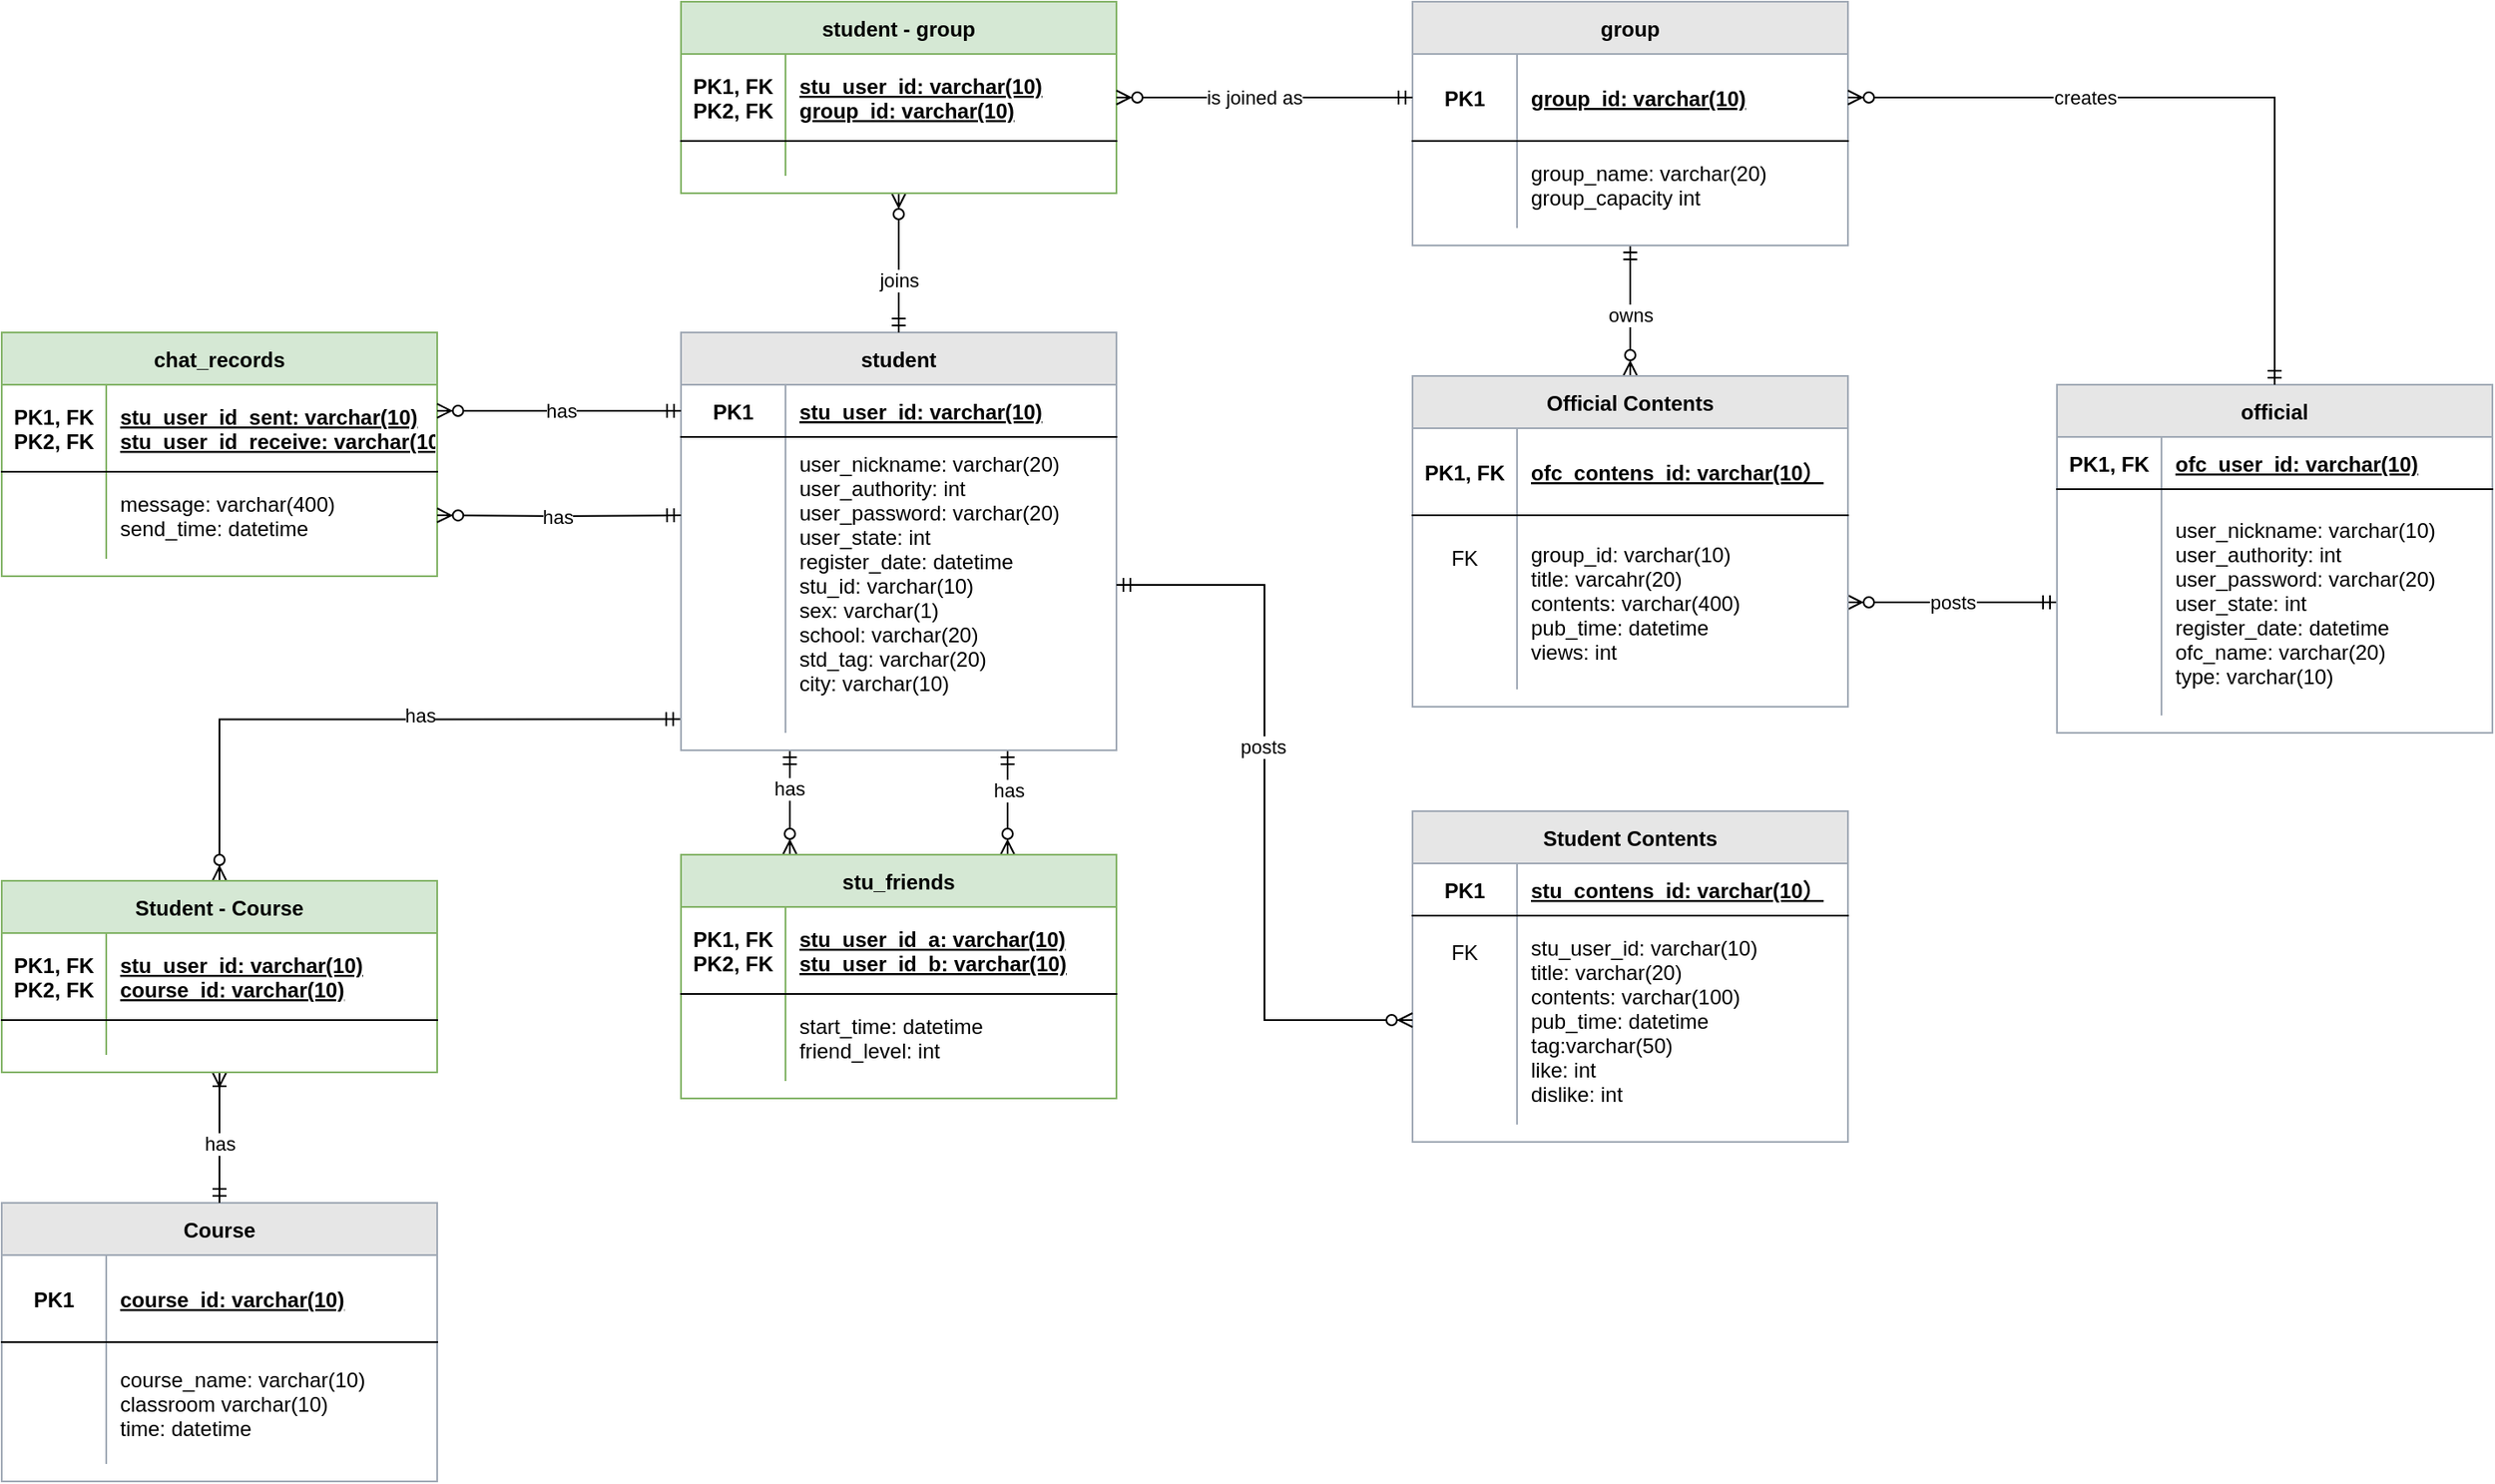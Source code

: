 <mxfile version="14.6.13" type="github">
  <diagram id="R2lEEEUBdFMjLlhIrx00" name="Page-1">
    <mxGraphModel dx="1730" dy="913" grid="1" gridSize="10" guides="1" tooltips="1" connect="1" arrows="1" fold="1" page="1" pageScale="1" pageWidth="850" pageHeight="1100" math="0" shadow="0" extFonts="Permanent Marker^https://fonts.googleapis.com/css?family=Permanent+Marker">
      <root>
        <mxCell id="0" />
        <mxCell id="1" parent="0" />
        <mxCell id="JDrKlLf_pMtbPRxOXHw8-8" style="edgeStyle=orthogonalEdgeStyle;rounded=0;orthogonalLoop=1;jettySize=auto;html=1;exitX=0.25;exitY=1;exitDx=0;exitDy=0;entryX=0.25;entryY=0;entryDx=0;entryDy=0;startArrow=ERmandOne;startFill=0;endArrow=ERzeroToMany;endFill=1;" edge="1" parent="1" source="JDrKlLf_pMtbPRxOXHw8-12" target="JDrKlLf_pMtbPRxOXHw8-28">
          <mxGeometry relative="1" as="geometry" />
        </mxCell>
        <mxCell id="JDrKlLf_pMtbPRxOXHw8-9" value="has" style="edgeLabel;html=1;align=center;verticalAlign=middle;resizable=0;points=[];" vertex="1" connectable="0" parent="JDrKlLf_pMtbPRxOXHw8-8">
          <mxGeometry x="-0.325" y="-1" relative="1" as="geometry">
            <mxPoint y="1" as="offset" />
          </mxGeometry>
        </mxCell>
        <mxCell id="JDrKlLf_pMtbPRxOXHw8-10" style="edgeStyle=orthogonalEdgeStyle;rounded=0;orthogonalLoop=1;jettySize=auto;html=1;exitX=0.75;exitY=1;exitDx=0;exitDy=0;entryX=0.75;entryY=0;entryDx=0;entryDy=0;startArrow=ERmandOne;startFill=0;endArrow=ERzeroToMany;endFill=1;" edge="1" parent="1" source="JDrKlLf_pMtbPRxOXHw8-12" target="JDrKlLf_pMtbPRxOXHw8-28">
          <mxGeometry relative="1" as="geometry" />
        </mxCell>
        <mxCell id="JDrKlLf_pMtbPRxOXHw8-11" value="has" style="edgeLabel;html=1;align=center;verticalAlign=middle;resizable=0;points=[];" vertex="1" connectable="0" parent="JDrKlLf_pMtbPRxOXHw8-10">
          <mxGeometry x="-0.285" relative="1" as="geometry">
            <mxPoint y="1" as="offset" />
          </mxGeometry>
        </mxCell>
        <mxCell id="JDrKlLf_pMtbPRxOXHw8-12" value="student" style="shape=table;startSize=30;container=1;collapsible=1;childLayout=tableLayout;fixedRows=1;rowLines=0;fontStyle=1;align=center;resizeLast=1;swimlaneFillColor=#ffffff;strokeColor=#A0A9B5;fillColor=#E6E6E6;" vertex="1" parent="1">
          <mxGeometry x="570" y="800" width="250" height="240.0" as="geometry" />
        </mxCell>
        <mxCell id="JDrKlLf_pMtbPRxOXHw8-13" value="" style="shape=partialRectangle;collapsible=0;dropTarget=0;pointerEvents=0;fillColor=none;points=[[0,0.5],[1,0.5]];portConstraint=eastwest;top=0;left=0;right=0;bottom=1;" vertex="1" parent="JDrKlLf_pMtbPRxOXHw8-12">
          <mxGeometry y="30" width="250" height="30" as="geometry" />
        </mxCell>
        <mxCell id="JDrKlLf_pMtbPRxOXHw8-14" value="PK1" style="shape=partialRectangle;overflow=hidden;connectable=0;fillColor=none;top=0;left=0;bottom=0;right=0;fontStyle=1;" vertex="1" parent="JDrKlLf_pMtbPRxOXHw8-13">
          <mxGeometry width="60" height="30" as="geometry" />
        </mxCell>
        <mxCell id="JDrKlLf_pMtbPRxOXHw8-15" value="stu_user_id: varchar(10)" style="shape=partialRectangle;overflow=hidden;connectable=0;fillColor=none;top=0;left=0;bottom=0;right=0;align=left;spacingLeft=6;fontStyle=5;" vertex="1" parent="JDrKlLf_pMtbPRxOXHw8-13">
          <mxGeometry x="60" width="190" height="30" as="geometry" />
        </mxCell>
        <mxCell id="JDrKlLf_pMtbPRxOXHw8-16" value="" style="shape=partialRectangle;collapsible=0;dropTarget=0;pointerEvents=0;fillColor=none;points=[[0,0.5],[1,0.5]];portConstraint=eastwest;top=0;left=0;right=0;bottom=0;" vertex="1" parent="JDrKlLf_pMtbPRxOXHw8-12">
          <mxGeometry y="60" width="250" height="170" as="geometry" />
        </mxCell>
        <mxCell id="JDrKlLf_pMtbPRxOXHw8-17" value="" style="shape=partialRectangle;overflow=hidden;connectable=0;fillColor=none;top=0;left=0;bottom=0;right=0;" vertex="1" parent="JDrKlLf_pMtbPRxOXHw8-16">
          <mxGeometry width="60" height="170" as="geometry" />
        </mxCell>
        <mxCell id="JDrKlLf_pMtbPRxOXHw8-18" value="user_nickname: varchar(20)&#xa;user_authority: int&#xa;user_password: varchar(20)&#xa;user_state: int&#xa;register_date: datetime&#xa;stu_id: varchar(10)&#xa;sex: varchar(1)&#xa;school: varchar(20)&#xa;std_tag: varchar(20)&#xa;city: varchar(10)&#xa;" style="shape=partialRectangle;overflow=hidden;connectable=0;fillColor=none;top=0;left=0;bottom=0;right=0;align=left;spacingLeft=6;" vertex="1" parent="JDrKlLf_pMtbPRxOXHw8-16">
          <mxGeometry x="60" width="190" height="170" as="geometry" />
        </mxCell>
        <mxCell id="JDrKlLf_pMtbPRxOXHw8-19" style="edgeStyle=orthogonalEdgeStyle;rounded=0;orthogonalLoop=1;jettySize=auto;html=1;exitX=0;exitY=0.5;exitDx=0;exitDy=0;entryX=1;entryY=0.5;entryDx=0;entryDy=0;fontSize=11;startArrow=ERmandOne;startFill=0;endArrow=ERzeroToMany;endFill=1;" edge="1" parent="1" source="JDrKlLf_pMtbPRxOXHw8-25" target="JDrKlLf_pMtbPRxOXHw8-61">
          <mxGeometry relative="1" as="geometry" />
        </mxCell>
        <mxCell id="JDrKlLf_pMtbPRxOXHw8-119" value="posts" style="edgeLabel;html=1;align=center;verticalAlign=middle;resizable=0;points=[];" vertex="1" connectable="0" parent="JDrKlLf_pMtbPRxOXHw8-19">
          <mxGeometry x="-0.11" relative="1" as="geometry">
            <mxPoint x="-7" as="offset" />
          </mxGeometry>
        </mxCell>
        <mxCell id="JDrKlLf_pMtbPRxOXHw8-21" value="official" style="shape=table;startSize=30;container=1;collapsible=1;childLayout=tableLayout;fixedRows=1;rowLines=0;fontStyle=1;align=center;resizeLast=1;swimlaneFillColor=#ffffff;strokeColor=#A0A9B5;fillColor=#E6E6E6;" vertex="1" parent="1">
          <mxGeometry x="1360" y="830" width="250" height="200.0" as="geometry" />
        </mxCell>
        <mxCell id="JDrKlLf_pMtbPRxOXHw8-22" value="" style="shape=partialRectangle;collapsible=0;dropTarget=0;pointerEvents=0;fillColor=none;points=[[0,0.5],[1,0.5]];portConstraint=eastwest;top=0;left=0;right=0;bottom=1;" vertex="1" parent="JDrKlLf_pMtbPRxOXHw8-21">
          <mxGeometry y="30" width="250" height="30" as="geometry" />
        </mxCell>
        <mxCell id="JDrKlLf_pMtbPRxOXHw8-23" value="PK1, FK" style="shape=partialRectangle;overflow=hidden;connectable=0;fillColor=none;top=0;left=0;bottom=0;right=0;fontStyle=1;" vertex="1" parent="JDrKlLf_pMtbPRxOXHw8-22">
          <mxGeometry width="60.0" height="30" as="geometry" />
        </mxCell>
        <mxCell id="JDrKlLf_pMtbPRxOXHw8-24" value="ofc_user_id: varchar(10)" style="shape=partialRectangle;overflow=hidden;connectable=0;fillColor=none;top=0;left=0;bottom=0;right=0;align=left;spacingLeft=6;fontStyle=5;" vertex="1" parent="JDrKlLf_pMtbPRxOXHw8-22">
          <mxGeometry x="60.0" width="190.0" height="30" as="geometry" />
        </mxCell>
        <mxCell id="JDrKlLf_pMtbPRxOXHw8-25" value="" style="shape=partialRectangle;collapsible=0;dropTarget=0;pointerEvents=0;fillColor=none;points=[[0,0.5],[1,0.5]];portConstraint=eastwest;top=0;left=0;right=0;bottom=0;" vertex="1" parent="JDrKlLf_pMtbPRxOXHw8-21">
          <mxGeometry y="60" width="250" height="130" as="geometry" />
        </mxCell>
        <mxCell id="JDrKlLf_pMtbPRxOXHw8-26" value="" style="shape=partialRectangle;overflow=hidden;connectable=0;fillColor=none;top=0;left=0;bottom=0;right=0;" vertex="1" parent="JDrKlLf_pMtbPRxOXHw8-25">
          <mxGeometry width="60.0" height="130" as="geometry" />
        </mxCell>
        <mxCell id="JDrKlLf_pMtbPRxOXHw8-27" value="user_nickname: varchar(10) &#xa;user_authority: int&#xa;user_password: varchar(20)&#xa;user_state: int&#xa;register_date: datetime&#xa;ofc_name: varchar(20)&#xa;type: varchar(10)" style="shape=partialRectangle;overflow=hidden;connectable=0;fillColor=none;top=0;left=0;bottom=0;right=0;align=left;spacingLeft=6;" vertex="1" parent="JDrKlLf_pMtbPRxOXHw8-25">
          <mxGeometry x="60.0" width="190.0" height="130" as="geometry" />
        </mxCell>
        <mxCell id="JDrKlLf_pMtbPRxOXHw8-28" value="stu_friends" style="shape=table;startSize=30;container=1;collapsible=1;childLayout=tableLayout;fixedRows=1;rowLines=0;fontStyle=1;align=center;resizeLast=1;swimlaneFillColor=#ffffff;strokeColor=#82b366;fillColor=#d5e8d4;" vertex="1" parent="1">
          <mxGeometry x="570" y="1100" width="250" height="140.0" as="geometry" />
        </mxCell>
        <mxCell id="JDrKlLf_pMtbPRxOXHw8-29" value="" style="shape=partialRectangle;collapsible=0;dropTarget=0;pointerEvents=0;fillColor=none;points=[[0,0.5],[1,0.5]];portConstraint=eastwest;top=0;left=0;right=0;bottom=1;" vertex="1" parent="JDrKlLf_pMtbPRxOXHw8-28">
          <mxGeometry y="30" width="250" height="50" as="geometry" />
        </mxCell>
        <mxCell id="JDrKlLf_pMtbPRxOXHw8-30" value="PK1, FK&#xa;PK2, FK" style="shape=partialRectangle;overflow=hidden;connectable=0;fillColor=none;top=0;left=0;bottom=0;right=0;fontStyle=1;" vertex="1" parent="JDrKlLf_pMtbPRxOXHw8-29">
          <mxGeometry width="60" height="50" as="geometry" />
        </mxCell>
        <mxCell id="JDrKlLf_pMtbPRxOXHw8-31" value="stu_user_id_a: varchar(10)&#xa;stu_user_id_b: varchar(10)" style="shape=partialRectangle;overflow=hidden;connectable=0;fillColor=none;top=0;left=0;bottom=0;right=0;align=left;spacingLeft=6;fontStyle=5;" vertex="1" parent="JDrKlLf_pMtbPRxOXHw8-29">
          <mxGeometry x="60" width="190" height="50" as="geometry" />
        </mxCell>
        <mxCell id="JDrKlLf_pMtbPRxOXHw8-32" value="" style="shape=partialRectangle;collapsible=0;dropTarget=0;pointerEvents=0;fillColor=none;points=[[0,0.5],[1,0.5]];portConstraint=eastwest;top=0;left=0;right=0;bottom=0;" vertex="1" parent="JDrKlLf_pMtbPRxOXHw8-28">
          <mxGeometry y="80" width="250" height="50" as="geometry" />
        </mxCell>
        <mxCell id="JDrKlLf_pMtbPRxOXHw8-33" value="" style="shape=partialRectangle;overflow=hidden;connectable=0;fillColor=none;top=0;left=0;bottom=0;right=0;" vertex="1" parent="JDrKlLf_pMtbPRxOXHw8-32">
          <mxGeometry width="60" height="50" as="geometry" />
        </mxCell>
        <mxCell id="JDrKlLf_pMtbPRxOXHw8-34" value="start_time: datetime&#xa;friend_level: int" style="shape=partialRectangle;overflow=hidden;connectable=0;fillColor=none;top=0;left=0;bottom=0;right=0;align=left;spacingLeft=6;" vertex="1" parent="JDrKlLf_pMtbPRxOXHw8-32">
          <mxGeometry x="60" width="190" height="50" as="geometry" />
        </mxCell>
        <mxCell id="JDrKlLf_pMtbPRxOXHw8-109" style="edgeStyle=orthogonalEdgeStyle;rounded=0;orthogonalLoop=1;jettySize=auto;html=1;exitX=0.5;exitY=1;exitDx=0;exitDy=0;entryX=0.5;entryY=0;entryDx=0;entryDy=0;startArrow=ERmandOne;startFill=0;endArrow=ERzeroToMany;endFill=1;" edge="1" parent="1" source="JDrKlLf_pMtbPRxOXHw8-35" target="JDrKlLf_pMtbPRxOXHw8-57">
          <mxGeometry relative="1" as="geometry" />
        </mxCell>
        <mxCell id="JDrKlLf_pMtbPRxOXHw8-112" value="owns" style="edgeLabel;html=1;align=center;verticalAlign=middle;resizable=0;points=[];" vertex="1" connectable="0" parent="JDrKlLf_pMtbPRxOXHw8-109">
          <mxGeometry x="-0.259" y="-2" relative="1" as="geometry">
            <mxPoint x="2" y="12" as="offset" />
          </mxGeometry>
        </mxCell>
        <mxCell id="JDrKlLf_pMtbPRxOXHw8-35" value="group" style="shape=table;startSize=30;container=1;collapsible=1;childLayout=tableLayout;fixedRows=1;rowLines=0;fontStyle=1;align=center;resizeLast=1;swimlaneFillColor=#ffffff;strokeColor=#A0A9B5;fillColor=#E6E6E6;" vertex="1" parent="1">
          <mxGeometry x="990" y="610" width="250" height="140.0" as="geometry" />
        </mxCell>
        <mxCell id="JDrKlLf_pMtbPRxOXHw8-36" value="" style="shape=partialRectangle;collapsible=0;dropTarget=0;pointerEvents=0;fillColor=none;points=[[0,0.5],[1,0.5]];portConstraint=eastwest;top=0;left=0;right=0;bottom=1;" vertex="1" parent="JDrKlLf_pMtbPRxOXHw8-35">
          <mxGeometry y="30" width="250" height="50" as="geometry" />
        </mxCell>
        <mxCell id="JDrKlLf_pMtbPRxOXHw8-37" value="PK1" style="shape=partialRectangle;overflow=hidden;connectable=0;fillColor=none;top=0;left=0;bottom=0;right=0;fontStyle=1;" vertex="1" parent="JDrKlLf_pMtbPRxOXHw8-36">
          <mxGeometry width="60" height="50" as="geometry" />
        </mxCell>
        <mxCell id="JDrKlLf_pMtbPRxOXHw8-38" value="group_id: varchar(10)" style="shape=partialRectangle;overflow=hidden;connectable=0;fillColor=none;top=0;left=0;bottom=0;right=0;align=left;spacingLeft=6;fontStyle=5;" vertex="1" parent="JDrKlLf_pMtbPRxOXHw8-36">
          <mxGeometry x="60" width="190" height="50" as="geometry" />
        </mxCell>
        <mxCell id="JDrKlLf_pMtbPRxOXHw8-39" value="" style="shape=partialRectangle;collapsible=0;dropTarget=0;pointerEvents=0;fillColor=none;points=[[0,0.5],[1,0.5]];portConstraint=eastwest;top=0;left=0;right=0;bottom=0;" vertex="1" parent="JDrKlLf_pMtbPRxOXHw8-35">
          <mxGeometry y="80" width="250" height="50" as="geometry" />
        </mxCell>
        <mxCell id="JDrKlLf_pMtbPRxOXHw8-40" value="" style="shape=partialRectangle;overflow=hidden;connectable=0;fillColor=none;top=0;left=0;bottom=0;right=0;" vertex="1" parent="JDrKlLf_pMtbPRxOXHw8-39">
          <mxGeometry width="60" height="50" as="geometry" />
        </mxCell>
        <mxCell id="JDrKlLf_pMtbPRxOXHw8-41" value="group_name: varchar(20)&#xa;group_capacity int" style="shape=partialRectangle;overflow=hidden;connectable=0;fillColor=none;top=0;left=0;bottom=0;right=0;align=left;spacingLeft=6;" vertex="1" parent="JDrKlLf_pMtbPRxOXHw8-39">
          <mxGeometry x="60" width="190" height="50" as="geometry" />
        </mxCell>
        <mxCell id="JDrKlLf_pMtbPRxOXHw8-50" value="Student Contents" style="shape=table;startSize=30;container=1;collapsible=1;childLayout=tableLayout;fixedRows=1;rowLines=0;fontStyle=1;align=center;resizeLast=1;swimlaneFillColor=#ffffff;strokeColor=#A0A9B5;fillColor=#E6E6E6;" vertex="1" parent="1">
          <mxGeometry x="990" y="1075" width="250" height="190.0" as="geometry" />
        </mxCell>
        <mxCell id="JDrKlLf_pMtbPRxOXHw8-51" value="" style="shape=partialRectangle;collapsible=0;dropTarget=0;pointerEvents=0;fillColor=none;points=[[0,0.5],[1,0.5]];portConstraint=eastwest;top=0;left=0;right=0;bottom=1;" vertex="1" parent="JDrKlLf_pMtbPRxOXHw8-50">
          <mxGeometry y="30" width="250" height="30" as="geometry" />
        </mxCell>
        <mxCell id="JDrKlLf_pMtbPRxOXHw8-52" value="PK1" style="shape=partialRectangle;overflow=hidden;connectable=0;fillColor=none;top=0;left=0;bottom=0;right=0;fontStyle=1;" vertex="1" parent="JDrKlLf_pMtbPRxOXHw8-51">
          <mxGeometry width="60.0" height="30" as="geometry" />
        </mxCell>
        <mxCell id="JDrKlLf_pMtbPRxOXHw8-53" value="stu_contens_id: varchar(10）" style="shape=partialRectangle;overflow=hidden;connectable=0;fillColor=none;top=0;left=0;bottom=0;right=0;align=left;spacingLeft=6;fontStyle=5;" vertex="1" parent="JDrKlLf_pMtbPRxOXHw8-51">
          <mxGeometry x="60.0" width="190.0" height="30" as="geometry" />
        </mxCell>
        <mxCell id="JDrKlLf_pMtbPRxOXHw8-54" value="" style="shape=partialRectangle;collapsible=0;dropTarget=0;pointerEvents=0;fillColor=none;points=[[0,0.5],[1,0.5]];portConstraint=eastwest;top=0;left=0;right=0;bottom=0;" vertex="1" parent="JDrKlLf_pMtbPRxOXHw8-50">
          <mxGeometry y="60" width="250" height="120" as="geometry" />
        </mxCell>
        <mxCell id="JDrKlLf_pMtbPRxOXHw8-55" value="FK" style="shape=partialRectangle;overflow=hidden;connectable=0;fillColor=none;top=0;left=0;bottom=0;right=0;spacingTop=-79;" vertex="1" parent="JDrKlLf_pMtbPRxOXHw8-54">
          <mxGeometry width="60.0" height="120" as="geometry" />
        </mxCell>
        <mxCell id="JDrKlLf_pMtbPRxOXHw8-56" value="stu_user_id: varchar(10)&#xa;title: varchar(20)&#xa;contents: varchar(100)&#xa;pub_time: datetime&#xa;tag:varchar(50)&#xa;like: int&#xa;dislike: int" style="shape=partialRectangle;overflow=hidden;connectable=0;fillColor=none;top=0;left=0;bottom=0;right=0;align=left;spacingLeft=6;" vertex="1" parent="JDrKlLf_pMtbPRxOXHw8-54">
          <mxGeometry x="60.0" width="190.0" height="120" as="geometry" />
        </mxCell>
        <mxCell id="JDrKlLf_pMtbPRxOXHw8-57" value="Official Contents" style="shape=table;startSize=30;container=1;collapsible=1;childLayout=tableLayout;fixedRows=1;rowLines=0;fontStyle=1;align=center;resizeLast=1;swimlaneFillColor=#ffffff;strokeColor=#A0A9B5;fillColor=#E6E6E6;" vertex="1" parent="1">
          <mxGeometry x="990" y="825" width="250" height="190.0" as="geometry" />
        </mxCell>
        <mxCell id="JDrKlLf_pMtbPRxOXHw8-58" value="" style="shape=partialRectangle;collapsible=0;dropTarget=0;pointerEvents=0;fillColor=none;points=[[0,0.5],[1,0.5]];portConstraint=eastwest;top=0;left=0;right=0;bottom=1;" vertex="1" parent="JDrKlLf_pMtbPRxOXHw8-57">
          <mxGeometry y="30" width="250" height="50" as="geometry" />
        </mxCell>
        <mxCell id="JDrKlLf_pMtbPRxOXHw8-59" value="PK1, FK" style="shape=partialRectangle;overflow=hidden;connectable=0;fillColor=none;top=0;left=0;bottom=0;right=0;fontStyle=1;" vertex="1" parent="JDrKlLf_pMtbPRxOXHw8-58">
          <mxGeometry width="60.0" height="50" as="geometry" />
        </mxCell>
        <mxCell id="JDrKlLf_pMtbPRxOXHw8-60" value="ofc_contens_id: varchar(10）" style="shape=partialRectangle;overflow=hidden;connectable=0;fillColor=none;top=0;left=0;bottom=0;right=0;align=left;spacingLeft=6;fontStyle=5;" vertex="1" parent="JDrKlLf_pMtbPRxOXHw8-58">
          <mxGeometry x="60.0" width="190.0" height="50" as="geometry" />
        </mxCell>
        <mxCell id="JDrKlLf_pMtbPRxOXHw8-61" value="" style="shape=partialRectangle;collapsible=0;dropTarget=0;pointerEvents=0;fillColor=none;points=[[0,0.5],[1,0.5]];portConstraint=eastwest;top=0;left=0;right=0;bottom=0;" vertex="1" parent="JDrKlLf_pMtbPRxOXHw8-57">
          <mxGeometry y="80" width="250" height="100" as="geometry" />
        </mxCell>
        <mxCell id="JDrKlLf_pMtbPRxOXHw8-62" value="FK" style="shape=partialRectangle;overflow=hidden;connectable=0;fillColor=none;top=0;left=0;bottom=0;right=0;verticalAlign=top;spacingTop=11;" vertex="1" parent="JDrKlLf_pMtbPRxOXHw8-61">
          <mxGeometry width="60.0" height="100" as="geometry" />
        </mxCell>
        <mxCell id="JDrKlLf_pMtbPRxOXHw8-63" value="group_id: varchar(10)&#xa;title: varcahr(20)&#xa;contents: varchar(400)&#xa;pub_time: datetime&#xa;views: int" style="shape=partialRectangle;overflow=hidden;connectable=0;fillColor=none;top=0;left=0;bottom=0;right=0;align=left;spacingLeft=6;" vertex="1" parent="JDrKlLf_pMtbPRxOXHw8-61">
          <mxGeometry x="60.0" width="190.0" height="100" as="geometry" />
        </mxCell>
        <mxCell id="JDrKlLf_pMtbPRxOXHw8-65" style="edgeStyle=orthogonalEdgeStyle;rounded=0;orthogonalLoop=1;jettySize=auto;html=1;exitX=1;exitY=0.5;exitDx=0;exitDy=0;fontSize=11;startArrow=ERzeroToMany;startFill=1;endArrow=ERmandOne;endFill=0;" edge="1" parent="1" source="JDrKlLf_pMtbPRxOXHw8-36" target="JDrKlLf_pMtbPRxOXHw8-21">
          <mxGeometry relative="1" as="geometry" />
        </mxCell>
        <mxCell id="JDrKlLf_pMtbPRxOXHw8-66" value="creates" style="edgeLabel;html=1;align=center;verticalAlign=middle;resizable=0;points=[];" vertex="1" connectable="0" parent="JDrKlLf_pMtbPRxOXHw8-65">
          <mxGeometry x="0.054" y="1" relative="1" as="geometry">
            <mxPoint x="-80" y="1" as="offset" />
          </mxGeometry>
        </mxCell>
        <mxCell id="JDrKlLf_pMtbPRxOXHw8-67" style="edgeStyle=orthogonalEdgeStyle;rounded=0;orthogonalLoop=1;jettySize=auto;html=1;exitX=0.5;exitY=1;exitDx=0;exitDy=0;fontSize=11;startArrow=ERzeroToMany;startFill=1;endArrow=ERmandOne;endFill=0;" edge="1" parent="1" source="JDrKlLf_pMtbPRxOXHw8-69" target="JDrKlLf_pMtbPRxOXHw8-12">
          <mxGeometry relative="1" as="geometry" />
        </mxCell>
        <mxCell id="JDrKlLf_pMtbPRxOXHw8-68" value="joins" style="edgeLabel;html=1;align=center;verticalAlign=middle;resizable=0;points=[];" vertex="1" connectable="0" parent="JDrKlLf_pMtbPRxOXHw8-67">
          <mxGeometry x="0.24" relative="1" as="geometry">
            <mxPoint as="offset" />
          </mxGeometry>
        </mxCell>
        <mxCell id="JDrKlLf_pMtbPRxOXHw8-69" value="student - group" style="shape=table;startSize=30;container=1;collapsible=1;childLayout=tableLayout;fixedRows=1;rowLines=0;fontStyle=1;align=center;resizeLast=1;swimlaneFillColor=#ffffff;strokeColor=#82b366;fillColor=#d5e8d4;" vertex="1" parent="1">
          <mxGeometry x="570" y="610" width="250" height="110.0" as="geometry" />
        </mxCell>
        <mxCell id="JDrKlLf_pMtbPRxOXHw8-70" value="" style="shape=partialRectangle;collapsible=0;dropTarget=0;pointerEvents=0;fillColor=none;points=[[0,0.5],[1,0.5]];portConstraint=eastwest;top=0;left=0;right=0;bottom=1;" vertex="1" parent="JDrKlLf_pMtbPRxOXHw8-69">
          <mxGeometry y="30" width="250" height="50" as="geometry" />
        </mxCell>
        <mxCell id="JDrKlLf_pMtbPRxOXHw8-71" value="PK1, FK&#xa;PK2, FK" style="shape=partialRectangle;overflow=hidden;connectable=0;fillColor=none;top=0;left=0;bottom=0;right=0;fontStyle=1;" vertex="1" parent="JDrKlLf_pMtbPRxOXHw8-70">
          <mxGeometry width="60" height="50" as="geometry" />
        </mxCell>
        <mxCell id="JDrKlLf_pMtbPRxOXHw8-72" value="stu_user_id: varchar(10)&#xa;group_id: varchar(10)" style="shape=partialRectangle;overflow=hidden;connectable=0;fillColor=none;top=0;left=0;bottom=0;right=0;align=left;spacingLeft=6;fontStyle=5;" vertex="1" parent="JDrKlLf_pMtbPRxOXHw8-70">
          <mxGeometry x="60" width="190" height="50" as="geometry" />
        </mxCell>
        <mxCell id="JDrKlLf_pMtbPRxOXHw8-73" value="" style="shape=partialRectangle;collapsible=0;dropTarget=0;pointerEvents=0;fillColor=none;points=[[0,0.5],[1,0.5]];portConstraint=eastwest;top=0;left=0;right=0;bottom=0;" vertex="1" parent="JDrKlLf_pMtbPRxOXHw8-69">
          <mxGeometry y="80" width="250" height="20" as="geometry" />
        </mxCell>
        <mxCell id="JDrKlLf_pMtbPRxOXHw8-74" value="" style="shape=partialRectangle;overflow=hidden;connectable=0;fillColor=none;top=0;left=0;bottom=0;right=0;" vertex="1" parent="JDrKlLf_pMtbPRxOXHw8-73">
          <mxGeometry width="60" height="20" as="geometry" />
        </mxCell>
        <mxCell id="JDrKlLf_pMtbPRxOXHw8-75" value="" style="shape=partialRectangle;overflow=hidden;connectable=0;fillColor=none;top=0;left=0;bottom=0;right=0;align=left;spacingLeft=6;" vertex="1" parent="JDrKlLf_pMtbPRxOXHw8-73">
          <mxGeometry x="60" width="190" height="20" as="geometry" />
        </mxCell>
        <mxCell id="JDrKlLf_pMtbPRxOXHw8-76" style="edgeStyle=orthogonalEdgeStyle;rounded=0;orthogonalLoop=1;jettySize=auto;html=1;exitX=0;exitY=0.5;exitDx=0;exitDy=0;fontSize=11;startArrow=ERmandOne;startFill=0;endArrow=ERzeroToMany;endFill=1;entryX=1;entryY=0.5;entryDx=0;entryDy=0;" edge="1" parent="1" source="JDrKlLf_pMtbPRxOXHw8-36" target="JDrKlLf_pMtbPRxOXHw8-70">
          <mxGeometry relative="1" as="geometry">
            <mxPoint x="823" y="650" as="targetPoint" />
          </mxGeometry>
        </mxCell>
        <mxCell id="JDrKlLf_pMtbPRxOXHw8-77" value="is joined as" style="edgeLabel;html=1;align=center;verticalAlign=middle;resizable=0;points=[];" vertex="1" connectable="0" parent="JDrKlLf_pMtbPRxOXHw8-76">
          <mxGeometry x="0.28" relative="1" as="geometry">
            <mxPoint x="18" as="offset" />
          </mxGeometry>
        </mxCell>
        <mxCell id="JDrKlLf_pMtbPRxOXHw8-78" value="chat_records" style="shape=table;startSize=30;container=1;collapsible=1;childLayout=tableLayout;fixedRows=1;rowLines=0;fontStyle=1;align=center;resizeLast=1;swimlaneFillColor=#ffffff;strokeColor=#82b366;fillColor=#d5e8d4;" vertex="1" parent="1">
          <mxGeometry x="180" y="800" width="250" height="140.0" as="geometry" />
        </mxCell>
        <mxCell id="JDrKlLf_pMtbPRxOXHw8-79" value="" style="shape=partialRectangle;collapsible=0;dropTarget=0;pointerEvents=0;fillColor=none;points=[[0,0.5],[1,0.5]];portConstraint=eastwest;top=0;left=0;right=0;bottom=1;" vertex="1" parent="JDrKlLf_pMtbPRxOXHw8-78">
          <mxGeometry y="30" width="250" height="50" as="geometry" />
        </mxCell>
        <mxCell id="JDrKlLf_pMtbPRxOXHw8-80" value="PK1, FK&#xa;PK2, FK" style="shape=partialRectangle;overflow=hidden;connectable=0;fillColor=none;top=0;left=0;bottom=0;right=0;fontStyle=1;" vertex="1" parent="JDrKlLf_pMtbPRxOXHw8-79">
          <mxGeometry width="60" height="50" as="geometry" />
        </mxCell>
        <mxCell id="JDrKlLf_pMtbPRxOXHw8-81" value="stu_user_id_sent: varchar(10)&#xa;stu_user_id_receive: varchar(10)" style="shape=partialRectangle;overflow=hidden;connectable=0;fillColor=none;top=0;left=0;bottom=0;right=0;align=left;spacingLeft=6;fontStyle=5;" vertex="1" parent="JDrKlLf_pMtbPRxOXHw8-79">
          <mxGeometry x="60" width="190" height="50" as="geometry" />
        </mxCell>
        <mxCell id="JDrKlLf_pMtbPRxOXHw8-82" value="" style="shape=partialRectangle;collapsible=0;dropTarget=0;pointerEvents=0;fillColor=none;points=[[0,0.5],[1,0.5]];portConstraint=eastwest;top=0;left=0;right=0;bottom=0;" vertex="1" parent="JDrKlLf_pMtbPRxOXHw8-78">
          <mxGeometry y="80" width="250" height="50" as="geometry" />
        </mxCell>
        <mxCell id="JDrKlLf_pMtbPRxOXHw8-83" value="" style="shape=partialRectangle;overflow=hidden;connectable=0;fillColor=none;top=0;left=0;bottom=0;right=0;" vertex="1" parent="JDrKlLf_pMtbPRxOXHw8-82">
          <mxGeometry width="60" height="50" as="geometry" />
        </mxCell>
        <mxCell id="JDrKlLf_pMtbPRxOXHw8-84" value="message: varchar(400)&#xa;send_time: datetime" style="shape=partialRectangle;overflow=hidden;connectable=0;fillColor=none;top=0;left=0;bottom=0;right=0;align=left;spacingLeft=6;" vertex="1" parent="JDrKlLf_pMtbPRxOXHw8-82">
          <mxGeometry x="60" width="190" height="50" as="geometry" />
        </mxCell>
        <mxCell id="JDrKlLf_pMtbPRxOXHw8-86" value="Course" style="shape=table;startSize=30;container=1;collapsible=1;childLayout=tableLayout;fixedRows=1;rowLines=0;fontStyle=1;align=center;resizeLast=1;swimlaneFillColor=#ffffff;strokeColor=#A0A9B5;fillColor=#E6E6E6;" vertex="1" parent="1">
          <mxGeometry x="180" y="1300" width="250" height="160.0" as="geometry" />
        </mxCell>
        <mxCell id="JDrKlLf_pMtbPRxOXHw8-87" value="" style="shape=partialRectangle;collapsible=0;dropTarget=0;pointerEvents=0;fillColor=none;points=[[0,0.5],[1,0.5]];portConstraint=eastwest;top=0;left=0;right=0;bottom=1;" vertex="1" parent="JDrKlLf_pMtbPRxOXHw8-86">
          <mxGeometry y="30" width="250" height="50" as="geometry" />
        </mxCell>
        <mxCell id="JDrKlLf_pMtbPRxOXHw8-88" value="PK1" style="shape=partialRectangle;overflow=hidden;connectable=0;fillColor=none;top=0;left=0;bottom=0;right=0;fontStyle=1;" vertex="1" parent="JDrKlLf_pMtbPRxOXHw8-87">
          <mxGeometry width="60" height="50" as="geometry" />
        </mxCell>
        <mxCell id="JDrKlLf_pMtbPRxOXHw8-89" value="course_id: varchar(10)" style="shape=partialRectangle;overflow=hidden;connectable=0;fillColor=none;top=0;left=0;bottom=0;right=0;align=left;spacingLeft=6;fontStyle=5;" vertex="1" parent="JDrKlLf_pMtbPRxOXHw8-87">
          <mxGeometry x="60" width="190" height="50" as="geometry" />
        </mxCell>
        <mxCell id="JDrKlLf_pMtbPRxOXHw8-90" value="" style="shape=partialRectangle;collapsible=0;dropTarget=0;pointerEvents=0;fillColor=none;points=[[0,0.5],[1,0.5]];portConstraint=eastwest;top=0;left=0;right=0;bottom=0;" vertex="1" parent="JDrKlLf_pMtbPRxOXHw8-86">
          <mxGeometry y="80" width="250" height="70" as="geometry" />
        </mxCell>
        <mxCell id="JDrKlLf_pMtbPRxOXHw8-91" value="" style="shape=partialRectangle;overflow=hidden;connectable=0;fillColor=none;top=0;left=0;bottom=0;right=0;" vertex="1" parent="JDrKlLf_pMtbPRxOXHw8-90">
          <mxGeometry width="60" height="70" as="geometry" />
        </mxCell>
        <mxCell id="JDrKlLf_pMtbPRxOXHw8-92" value="course_name: varchar(10)&#xa;classroom varchar(10)&#xa;time: datetime" style="shape=partialRectangle;overflow=hidden;connectable=0;fillColor=none;top=0;left=0;bottom=0;right=0;align=left;spacingLeft=6;" vertex="1" parent="JDrKlLf_pMtbPRxOXHw8-90">
          <mxGeometry x="60" width="190" height="70" as="geometry" />
        </mxCell>
        <mxCell id="JDrKlLf_pMtbPRxOXHw8-93" style="edgeStyle=orthogonalEdgeStyle;rounded=0;orthogonalLoop=1;jettySize=auto;html=1;entryX=1;entryY=0.5;entryDx=0;entryDy=0;startArrow=ERmandOne;startFill=0;endArrow=ERzeroToMany;endFill=1;" edge="1" parent="1" target="JDrKlLf_pMtbPRxOXHw8-82">
          <mxGeometry relative="1" as="geometry">
            <mxPoint x="570" y="905" as="sourcePoint" />
          </mxGeometry>
        </mxCell>
        <mxCell id="JDrKlLf_pMtbPRxOXHw8-94" value="has" style="edgeLabel;html=1;align=center;verticalAlign=middle;resizable=0;points=[];" vertex="1" connectable="0" parent="JDrKlLf_pMtbPRxOXHw8-93">
          <mxGeometry x="-0.305" y="-4" relative="1" as="geometry">
            <mxPoint x="-22" y="4" as="offset" />
          </mxGeometry>
        </mxCell>
        <mxCell id="JDrKlLf_pMtbPRxOXHw8-95" style="edgeStyle=orthogonalEdgeStyle;rounded=0;orthogonalLoop=1;jettySize=auto;html=1;exitX=0;exitY=0.5;exitDx=0;exitDy=0;startArrow=ERmandOne;startFill=0;endArrow=ERzeroToMany;endFill=1;" edge="1" parent="1" source="JDrKlLf_pMtbPRxOXHw8-13">
          <mxGeometry relative="1" as="geometry">
            <mxPoint x="430" y="845" as="targetPoint" />
            <Array as="points">
              <mxPoint x="430" y="845" />
            </Array>
          </mxGeometry>
        </mxCell>
        <mxCell id="JDrKlLf_pMtbPRxOXHw8-96" value="has" style="edgeLabel;html=1;align=center;verticalAlign=middle;resizable=0;points=[];" vertex="1" connectable="0" parent="JDrKlLf_pMtbPRxOXHw8-95">
          <mxGeometry x="-0.269" relative="1" as="geometry">
            <mxPoint x="-18" as="offset" />
          </mxGeometry>
        </mxCell>
        <mxCell id="JDrKlLf_pMtbPRxOXHw8-100" style="edgeStyle=orthogonalEdgeStyle;rounded=0;orthogonalLoop=1;jettySize=auto;html=1;exitX=0.5;exitY=0;exitDx=0;exitDy=0;entryX=-0.002;entryY=0.954;entryDx=0;entryDy=0;entryPerimeter=0;fontSize=12;startArrow=ERzeroToMany;startFill=1;endArrow=ERmandOne;endFill=0;" edge="1" parent="1" source="JDrKlLf_pMtbPRxOXHw8-102" target="JDrKlLf_pMtbPRxOXHw8-16">
          <mxGeometry relative="1" as="geometry" />
        </mxCell>
        <mxCell id="JDrKlLf_pMtbPRxOXHw8-110" value="has" style="edgeLabel;html=1;align=center;verticalAlign=middle;resizable=0;points=[];" vertex="1" connectable="0" parent="JDrKlLf_pMtbPRxOXHw8-100">
          <mxGeometry x="-0.062" y="1" relative="1" as="geometry">
            <mxPoint x="40" y="-1" as="offset" />
          </mxGeometry>
        </mxCell>
        <mxCell id="JDrKlLf_pMtbPRxOXHw8-101" style="edgeStyle=orthogonalEdgeStyle;rounded=0;orthogonalLoop=1;jettySize=auto;html=1;exitX=0.5;exitY=1;exitDx=0;exitDy=0;fontSize=12;startArrow=ERoneToMany;startFill=0;endArrow=ERmandOne;endFill=0;" edge="1" parent="1" source="JDrKlLf_pMtbPRxOXHw8-102" target="JDrKlLf_pMtbPRxOXHw8-86">
          <mxGeometry relative="1" as="geometry" />
        </mxCell>
        <mxCell id="JDrKlLf_pMtbPRxOXHw8-111" value="has" style="edgeLabel;html=1;align=center;verticalAlign=middle;resizable=0;points=[];" vertex="1" connectable="0" parent="JDrKlLf_pMtbPRxOXHw8-101">
          <mxGeometry x="0.279" y="-1" relative="1" as="geometry">
            <mxPoint x="1" y="-7" as="offset" />
          </mxGeometry>
        </mxCell>
        <mxCell id="JDrKlLf_pMtbPRxOXHw8-102" value="Student - Course" style="shape=table;startSize=30;container=1;collapsible=1;childLayout=tableLayout;fixedRows=1;rowLines=0;fontStyle=1;align=center;resizeLast=1;swimlaneFillColor=#ffffff;strokeColor=#82b366;fillColor=#d5e8d4;" vertex="1" parent="1">
          <mxGeometry x="180" y="1115" width="250" height="110.0" as="geometry" />
        </mxCell>
        <mxCell id="JDrKlLf_pMtbPRxOXHw8-103" value="" style="shape=partialRectangle;collapsible=0;dropTarget=0;pointerEvents=0;fillColor=none;points=[[0,0.5],[1,0.5]];portConstraint=eastwest;top=0;left=0;right=0;bottom=1;" vertex="1" parent="JDrKlLf_pMtbPRxOXHw8-102">
          <mxGeometry y="30" width="250" height="50" as="geometry" />
        </mxCell>
        <mxCell id="JDrKlLf_pMtbPRxOXHw8-104" value="PK1, FK&#xa;PK2, FK" style="shape=partialRectangle;overflow=hidden;connectable=0;fillColor=none;top=0;left=0;bottom=0;right=0;fontStyle=1;" vertex="1" parent="JDrKlLf_pMtbPRxOXHw8-103">
          <mxGeometry width="60" height="50" as="geometry" />
        </mxCell>
        <mxCell id="JDrKlLf_pMtbPRxOXHw8-105" value="stu_user_id: varchar(10)&#xa;course_id: varchar(10)" style="shape=partialRectangle;overflow=hidden;connectable=0;fillColor=none;top=0;left=0;bottom=0;right=0;align=left;spacingLeft=6;fontStyle=5;" vertex="1" parent="JDrKlLf_pMtbPRxOXHw8-103">
          <mxGeometry x="60" width="190" height="50" as="geometry" />
        </mxCell>
        <mxCell id="JDrKlLf_pMtbPRxOXHw8-106" value="" style="shape=partialRectangle;collapsible=0;dropTarget=0;pointerEvents=0;fillColor=none;points=[[0,0.5],[1,0.5]];portConstraint=eastwest;top=0;left=0;right=0;bottom=0;" vertex="1" parent="JDrKlLf_pMtbPRxOXHw8-102">
          <mxGeometry y="80" width="250" height="20" as="geometry" />
        </mxCell>
        <mxCell id="JDrKlLf_pMtbPRxOXHw8-107" value="" style="shape=partialRectangle;overflow=hidden;connectable=0;fillColor=none;top=0;left=0;bottom=0;right=0;" vertex="1" parent="JDrKlLf_pMtbPRxOXHw8-106">
          <mxGeometry width="60" height="20" as="geometry" />
        </mxCell>
        <mxCell id="JDrKlLf_pMtbPRxOXHw8-108" value="" style="shape=partialRectangle;overflow=hidden;connectable=0;fillColor=none;top=0;left=0;bottom=0;right=0;align=left;spacingLeft=6;" vertex="1" parent="JDrKlLf_pMtbPRxOXHw8-106">
          <mxGeometry x="60" width="190" height="20" as="geometry" />
        </mxCell>
        <mxCell id="JDrKlLf_pMtbPRxOXHw8-120" style="edgeStyle=orthogonalEdgeStyle;rounded=0;orthogonalLoop=1;jettySize=auto;html=1;exitX=1;exitY=0.5;exitDx=0;exitDy=0;startArrow=ERmandOne;startFill=0;endArrow=ERzeroToMany;endFill=1;" edge="1" parent="1" source="JDrKlLf_pMtbPRxOXHw8-16" target="JDrKlLf_pMtbPRxOXHw8-54">
          <mxGeometry relative="1" as="geometry" />
        </mxCell>
        <mxCell id="JDrKlLf_pMtbPRxOXHw8-121" value="posts" style="edgeLabel;html=1;align=center;verticalAlign=middle;resizable=0;points=[];" vertex="1" connectable="0" parent="JDrKlLf_pMtbPRxOXHw8-120">
          <mxGeometry x="-0.156" y="-1" relative="1" as="geometry">
            <mxPoint y="1" as="offset" />
          </mxGeometry>
        </mxCell>
      </root>
    </mxGraphModel>
  </diagram>
</mxfile>
